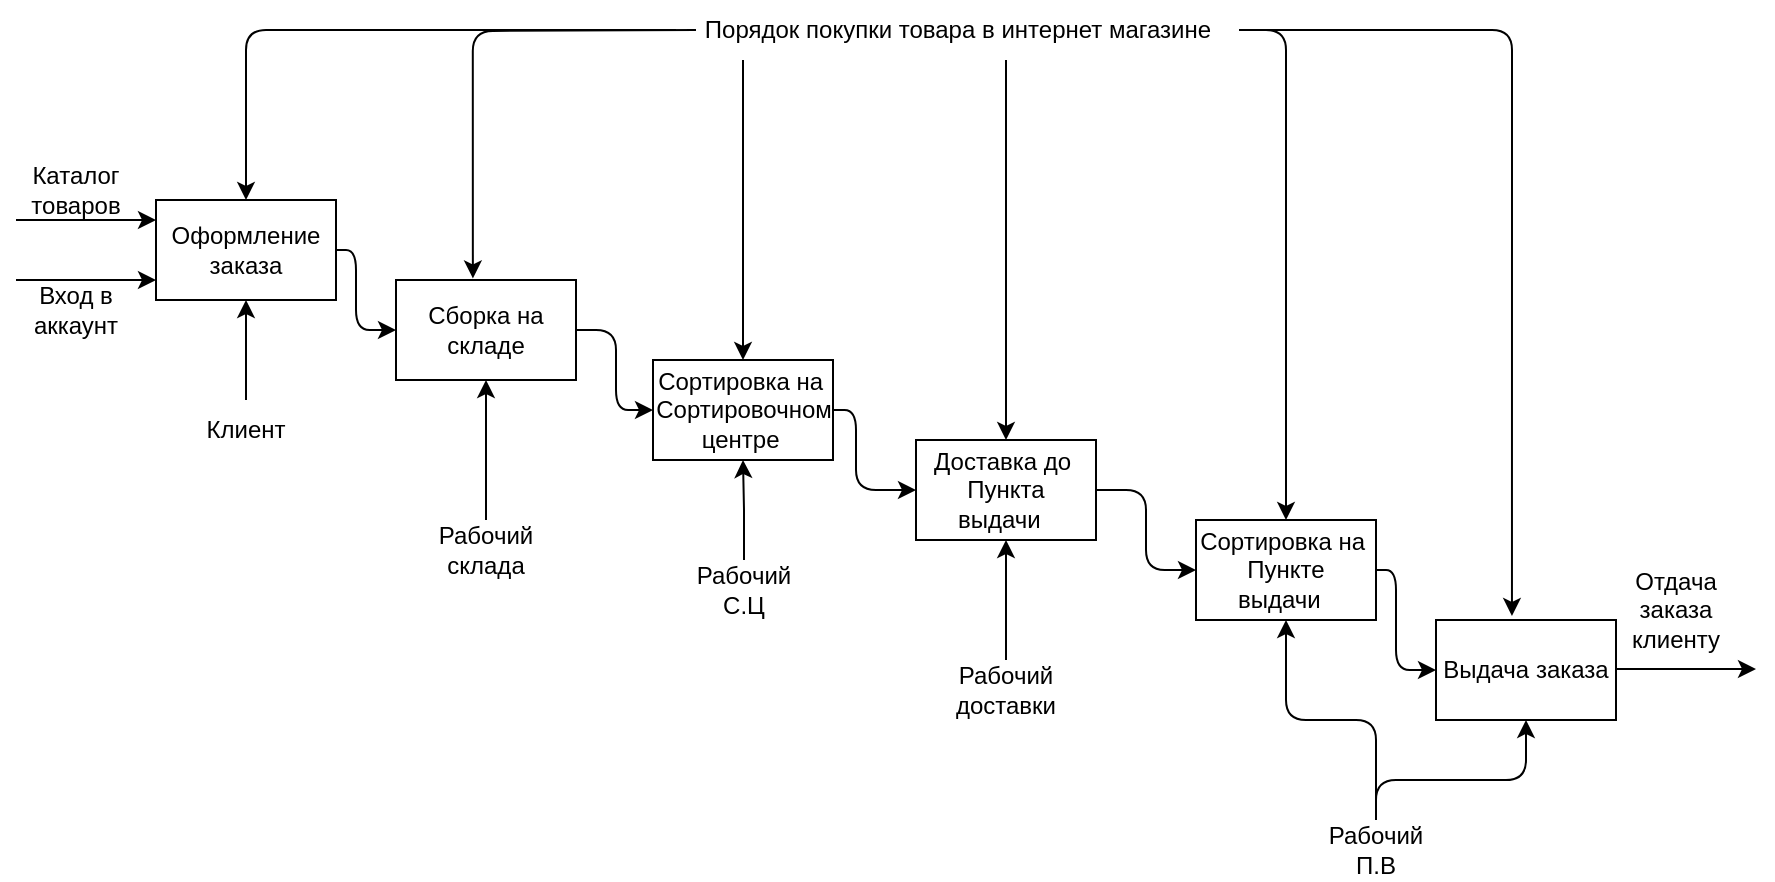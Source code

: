 <mxfile version="20.6.0" type="device"><diagram id="9Adpzhyl4-7n6RE_Ej-K" name="Страница 1"><mxGraphModel dx="1422" dy="794" grid="1" gridSize="10" guides="1" tooltips="1" connect="1" arrows="1" fold="1" page="1" pageScale="1" pageWidth="827" pageHeight="1169" math="0" shadow="0"><root><mxCell id="0"/><mxCell id="1" parent="0"/><mxCell id="TwlLKXowioXfhl6eblsb-19" style="edgeStyle=orthogonalEdgeStyle;rounded=1;orthogonalLoop=1;jettySize=auto;html=1;entryX=0;entryY=0.5;entryDx=0;entryDy=0;" parent="1" source="TwlLKXowioXfhl6eblsb-1" target="TwlLKXowioXfhl6eblsb-10" edge="1"><mxGeometry relative="1" as="geometry"><Array as="points"><mxPoint x="230" y="165"/><mxPoint x="230" y="205"/></Array></mxGeometry></mxCell><mxCell id="TwlLKXowioXfhl6eblsb-1" value="Оформление заказа" style="rounded=0;whiteSpace=wrap;html=1;" parent="1" vertex="1"><mxGeometry x="130" y="140" width="90" height="50" as="geometry"/></mxCell><mxCell id="TwlLKXowioXfhl6eblsb-2" value="" style="endArrow=classic;html=1;rounded=0;" parent="1" edge="1"><mxGeometry width="50" height="50" relative="1" as="geometry"><mxPoint x="60" y="150" as="sourcePoint"/><mxPoint x="130" y="150" as="targetPoint"/></mxGeometry></mxCell><mxCell id="TwlLKXowioXfhl6eblsb-5" value="Каталог товаров" style="text;html=1;strokeColor=none;fillColor=none;align=center;verticalAlign=middle;whiteSpace=wrap;rounded=0;" parent="1" vertex="1"><mxGeometry x="60" y="120" width="60" height="30" as="geometry"/></mxCell><mxCell id="TwlLKXowioXfhl6eblsb-6" value="Вход в аккаунт" style="text;html=1;strokeColor=none;fillColor=none;align=center;verticalAlign=middle;whiteSpace=wrap;rounded=0;" parent="1" vertex="1"><mxGeometry x="60" y="180" width="60" height="30" as="geometry"/></mxCell><mxCell id="TwlLKXowioXfhl6eblsb-8" value="" style="endArrow=classic;html=1;rounded=0;" parent="1" edge="1"><mxGeometry width="50" height="50" relative="1" as="geometry"><mxPoint x="60" y="180" as="sourcePoint"/><mxPoint x="130" y="180" as="targetPoint"/></mxGeometry></mxCell><mxCell id="TwlLKXowioXfhl6eblsb-20" style="edgeStyle=orthogonalEdgeStyle;rounded=1;orthogonalLoop=1;jettySize=auto;html=1;entryX=0;entryY=0.5;entryDx=0;entryDy=0;" parent="1" source="TwlLKXowioXfhl6eblsb-10" target="TwlLKXowioXfhl6eblsb-11" edge="1"><mxGeometry relative="1" as="geometry"/></mxCell><mxCell id="TwlLKXowioXfhl6eblsb-10" value="Сборка на складе" style="rounded=0;whiteSpace=wrap;html=1;" parent="1" vertex="1"><mxGeometry x="250" y="180" width="90" height="50" as="geometry"/></mxCell><mxCell id="TwlLKXowioXfhl6eblsb-21" style="edgeStyle=orthogonalEdgeStyle;rounded=1;orthogonalLoop=1;jettySize=auto;html=1;entryX=0;entryY=0.5;entryDx=0;entryDy=0;" parent="1" source="TwlLKXowioXfhl6eblsb-11" target="TwlLKXowioXfhl6eblsb-12" edge="1"><mxGeometry relative="1" as="geometry"><Array as="points"><mxPoint x="480" y="245"/><mxPoint x="480" y="285"/></Array></mxGeometry></mxCell><mxCell id="TwlLKXowioXfhl6eblsb-11" value="Сортировка на&amp;nbsp; Сортировочном центре&amp;nbsp;" style="rounded=0;whiteSpace=wrap;html=1;" parent="1" vertex="1"><mxGeometry x="378.5" y="220" width="90" height="50" as="geometry"/></mxCell><mxCell id="TwlLKXowioXfhl6eblsb-22" style="edgeStyle=orthogonalEdgeStyle;rounded=1;orthogonalLoop=1;jettySize=auto;html=1;entryX=0;entryY=0.5;entryDx=0;entryDy=0;" parent="1" source="TwlLKXowioXfhl6eblsb-12" target="TwlLKXowioXfhl6eblsb-14" edge="1"><mxGeometry relative="1" as="geometry"/></mxCell><mxCell id="TwlLKXowioXfhl6eblsb-12" value="Доставка до&amp;nbsp; Пункта выдачи&amp;nbsp;&amp;nbsp;" style="rounded=0;whiteSpace=wrap;html=1;" parent="1" vertex="1"><mxGeometry x="510" y="260" width="90" height="50" as="geometry"/></mxCell><mxCell id="TwlLKXowioXfhl6eblsb-24" style="edgeStyle=orthogonalEdgeStyle;rounded=1;orthogonalLoop=1;jettySize=auto;html=1;entryX=0;entryY=0.5;entryDx=0;entryDy=0;" parent="1" source="TwlLKXowioXfhl6eblsb-14" target="TwlLKXowioXfhl6eblsb-15" edge="1"><mxGeometry relative="1" as="geometry"><Array as="points"><mxPoint x="750" y="325"/><mxPoint x="750" y="375"/></Array></mxGeometry></mxCell><mxCell id="TwlLKXowioXfhl6eblsb-14" value="Сортировка на&amp;nbsp; Пункте выдачи&amp;nbsp;&amp;nbsp;" style="rounded=0;whiteSpace=wrap;html=1;" parent="1" vertex="1"><mxGeometry x="650" y="300" width="90" height="50" as="geometry"/></mxCell><mxCell id="TwlLKXowioXfhl6eblsb-15" value="Выдача заказа" style="rounded=0;whiteSpace=wrap;html=1;" parent="1" vertex="1"><mxGeometry x="770" y="350" width="90" height="50" as="geometry"/></mxCell><mxCell id="TwlLKXowioXfhl6eblsb-16" value="" style="endArrow=classic;html=1;rounded=0;" parent="1" edge="1"><mxGeometry width="50" height="50" relative="1" as="geometry"><mxPoint x="860" y="374.5" as="sourcePoint"/><mxPoint x="930" y="374.5" as="targetPoint"/></mxGeometry></mxCell><mxCell id="TwlLKXowioXfhl6eblsb-18" value="Отдача заказа клиенту" style="text;html=1;strokeColor=none;fillColor=none;align=center;verticalAlign=middle;whiteSpace=wrap;rounded=0;" parent="1" vertex="1"><mxGeometry x="860" y="330" width="60" height="30" as="geometry"/></mxCell><mxCell id="TwlLKXowioXfhl6eblsb-29" style="edgeStyle=orthogonalEdgeStyle;orthogonalLoop=1;jettySize=auto;html=1;entryX=0.5;entryY=0;entryDx=0;entryDy=0;rounded=1;" parent="1" source="TwlLKXowioXfhl6eblsb-28" target="TwlLKXowioXfhl6eblsb-1" edge="1"><mxGeometry relative="1" as="geometry"/></mxCell><mxCell id="TwlLKXowioXfhl6eblsb-30" style="edgeStyle=orthogonalEdgeStyle;rounded=1;orthogonalLoop=1;jettySize=auto;html=1;entryX=0.422;entryY=-0.04;entryDx=0;entryDy=0;entryPerimeter=0;" parent="1" source="TwlLKXowioXfhl6eblsb-28" target="TwlLKXowioXfhl6eblsb-15" edge="1"><mxGeometry relative="1" as="geometry"/></mxCell><mxCell id="TwlLKXowioXfhl6eblsb-32" style="edgeStyle=orthogonalEdgeStyle;rounded=1;orthogonalLoop=1;jettySize=auto;html=1;entryX=0.427;entryY=-0.016;entryDx=0;entryDy=0;entryPerimeter=0;" parent="1" target="TwlLKXowioXfhl6eblsb-10" edge="1"><mxGeometry relative="1" as="geometry"><mxPoint x="400" y="55" as="sourcePoint"/></mxGeometry></mxCell><mxCell id="TwlLKXowioXfhl6eblsb-41" style="edgeStyle=orthogonalEdgeStyle;rounded=0;orthogonalLoop=1;jettySize=auto;html=1;entryX=0.5;entryY=0;entryDx=0;entryDy=0;" parent="1" source="TwlLKXowioXfhl6eblsb-28" target="TwlLKXowioXfhl6eblsb-12" edge="1"><mxGeometry relative="1" as="geometry"><mxPoint x="540.75" y="235" as="targetPoint"/><Array as="points"><mxPoint x="555" y="200"/><mxPoint x="555" y="200"/></Array></mxGeometry></mxCell><mxCell id="TwlLKXowioXfhl6eblsb-42" style="edgeStyle=orthogonalEdgeStyle;rounded=1;orthogonalLoop=1;jettySize=auto;html=1;" parent="1" source="TwlLKXowioXfhl6eblsb-28" target="TwlLKXowioXfhl6eblsb-14" edge="1"><mxGeometry relative="1" as="geometry"><Array as="points"><mxPoint x="695" y="55"/></Array></mxGeometry></mxCell><mxCell id="TwlLKXowioXfhl6eblsb-43" style="edgeStyle=orthogonalEdgeStyle;rounded=0;orthogonalLoop=1;jettySize=auto;html=1;entryX=0.5;entryY=0;entryDx=0;entryDy=0;" parent="1" source="TwlLKXowioXfhl6eblsb-28" target="TwlLKXowioXfhl6eblsb-11" edge="1"><mxGeometry relative="1" as="geometry"><Array as="points"><mxPoint x="424" y="145"/></Array></mxGeometry></mxCell><mxCell id="TwlLKXowioXfhl6eblsb-28" value="Порядок покупки товара в интернет магазине" style="text;html=1;strokeColor=none;fillColor=none;align=center;verticalAlign=middle;whiteSpace=wrap;rounded=0;" parent="1" vertex="1"><mxGeometry x="390" y="40" width="281.5" height="30" as="geometry"/></mxCell><mxCell id="_zYFFODvn3xhd8N3xWUg-10" style="edgeStyle=orthogonalEdgeStyle;rounded=0;orthogonalLoop=1;jettySize=auto;html=1;entryX=0.5;entryY=1;entryDx=0;entryDy=0;" parent="1" source="_zYFFODvn3xhd8N3xWUg-2" target="TwlLKXowioXfhl6eblsb-10" edge="1"><mxGeometry relative="1" as="geometry"/></mxCell><mxCell id="_zYFFODvn3xhd8N3xWUg-2" value="Рабочий склада" style="text;html=1;strokeColor=none;fillColor=none;align=center;verticalAlign=middle;whiteSpace=wrap;rounded=0;" parent="1" vertex="1"><mxGeometry x="265" y="300" width="60" height="30" as="geometry"/></mxCell><mxCell id="_zYFFODvn3xhd8N3xWUg-9" style="edgeStyle=orthogonalEdgeStyle;rounded=0;orthogonalLoop=1;jettySize=auto;html=1;entryX=0.5;entryY=1;entryDx=0;entryDy=0;" parent="1" source="_zYFFODvn3xhd8N3xWUg-3" target="TwlLKXowioXfhl6eblsb-11" edge="1"><mxGeometry relative="1" as="geometry"/></mxCell><mxCell id="_zYFFODvn3xhd8N3xWUg-3" value="Рабочий С.Ц" style="text;html=1;strokeColor=none;fillColor=none;align=center;verticalAlign=middle;whiteSpace=wrap;rounded=0;" parent="1" vertex="1"><mxGeometry x="394" y="320" width="60" height="30" as="geometry"/></mxCell><mxCell id="_zYFFODvn3xhd8N3xWUg-5" style="edgeStyle=orthogonalEdgeStyle;rounded=1;orthogonalLoop=1;jettySize=auto;html=1;entryX=0.5;entryY=1;entryDx=0;entryDy=0;" parent="1" source="_zYFFODvn3xhd8N3xWUg-4" target="TwlLKXowioXfhl6eblsb-14" edge="1"><mxGeometry relative="1" as="geometry"/></mxCell><mxCell id="_zYFFODvn3xhd8N3xWUg-6" style="edgeStyle=orthogonalEdgeStyle;rounded=1;orthogonalLoop=1;jettySize=auto;html=1;entryX=0.5;entryY=1;entryDx=0;entryDy=0;" parent="1" source="_zYFFODvn3xhd8N3xWUg-4" target="TwlLKXowioXfhl6eblsb-15" edge="1"><mxGeometry relative="1" as="geometry"><Array as="points"><mxPoint x="740" y="430"/><mxPoint x="815" y="430"/></Array></mxGeometry></mxCell><mxCell id="_zYFFODvn3xhd8N3xWUg-4" value="Рабочий П.В" style="text;html=1;strokeColor=none;fillColor=none;align=center;verticalAlign=middle;whiteSpace=wrap;rounded=0;" parent="1" vertex="1"><mxGeometry x="710" y="450" width="60" height="30" as="geometry"/></mxCell><mxCell id="_zYFFODvn3xhd8N3xWUg-12" style="edgeStyle=orthogonalEdgeStyle;rounded=0;orthogonalLoop=1;jettySize=auto;html=1;entryX=0.5;entryY=1;entryDx=0;entryDy=0;" parent="1" source="_zYFFODvn3xhd8N3xWUg-11" target="TwlLKXowioXfhl6eblsb-12" edge="1"><mxGeometry relative="1" as="geometry"/></mxCell><mxCell id="_zYFFODvn3xhd8N3xWUg-11" value="Рабочий доставки" style="text;html=1;strokeColor=none;fillColor=none;align=center;verticalAlign=middle;whiteSpace=wrap;rounded=0;" parent="1" vertex="1"><mxGeometry x="525" y="370" width="60" height="30" as="geometry"/></mxCell><mxCell id="_zYFFODvn3xhd8N3xWUg-14" style="edgeStyle=orthogonalEdgeStyle;rounded=0;orthogonalLoop=1;jettySize=auto;html=1;entryX=0.5;entryY=1;entryDx=0;entryDy=0;" parent="1" source="_zYFFODvn3xhd8N3xWUg-13" target="TwlLKXowioXfhl6eblsb-1" edge="1"><mxGeometry relative="1" as="geometry"/></mxCell><mxCell id="_zYFFODvn3xhd8N3xWUg-13" value="Клиент" style="text;html=1;strokeColor=none;fillColor=none;align=center;verticalAlign=middle;whiteSpace=wrap;rounded=0;" parent="1" vertex="1"><mxGeometry x="145" y="240" width="60" height="30" as="geometry"/></mxCell></root></mxGraphModel></diagram></mxfile>